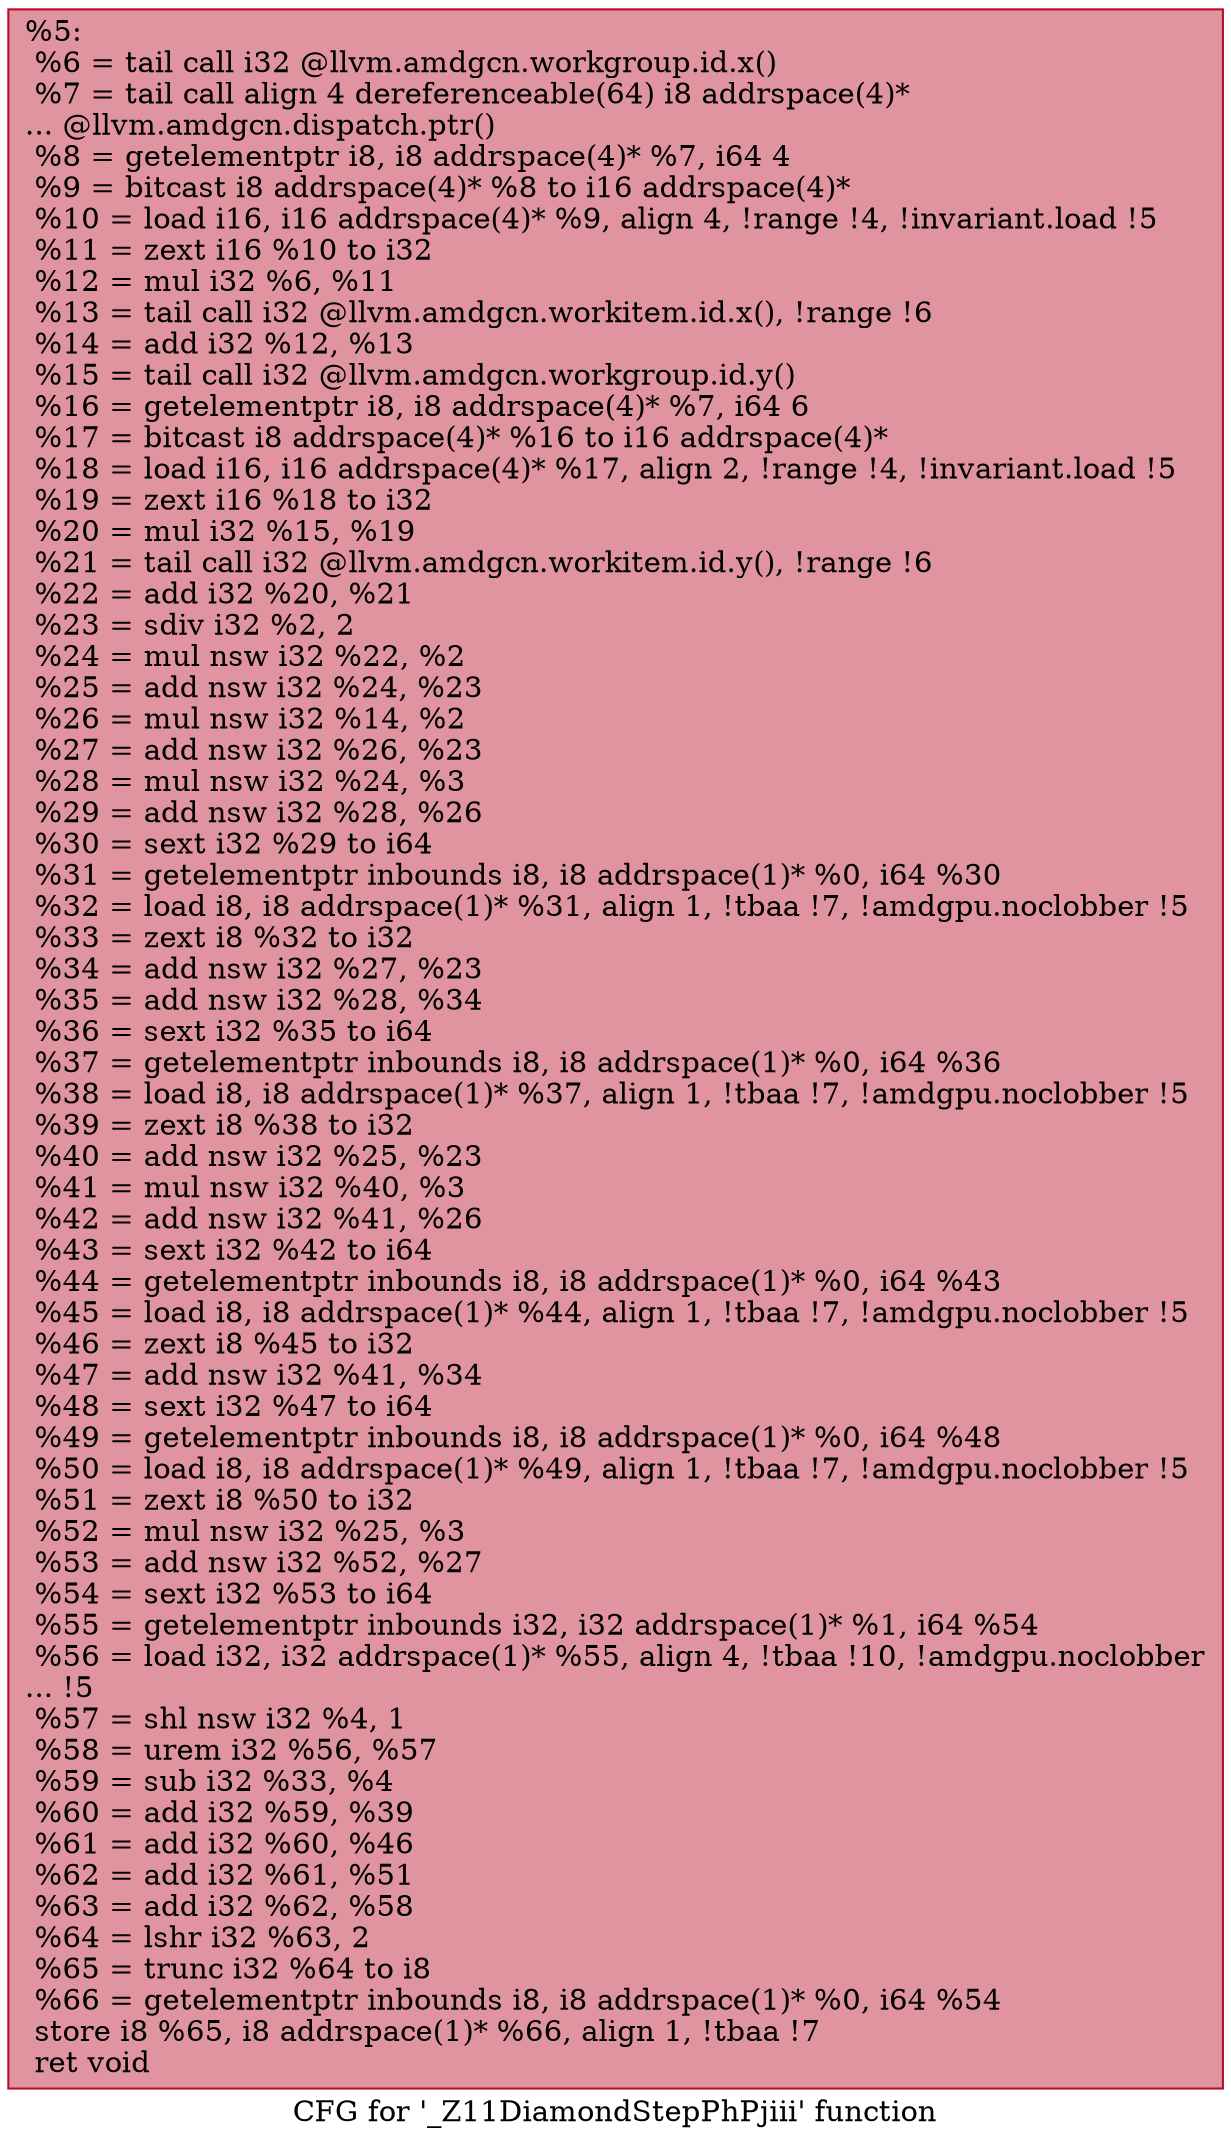 digraph "CFG for '_Z11DiamondStepPhPjiii' function" {
	label="CFG for '_Z11DiamondStepPhPjiii' function";

	Node0x458b7e0 [shape=record,color="#b70d28ff", style=filled, fillcolor="#b70d2870",label="{%5:\l  %6 = tail call i32 @llvm.amdgcn.workgroup.id.x()\l  %7 = tail call align 4 dereferenceable(64) i8 addrspace(4)*\l... @llvm.amdgcn.dispatch.ptr()\l  %8 = getelementptr i8, i8 addrspace(4)* %7, i64 4\l  %9 = bitcast i8 addrspace(4)* %8 to i16 addrspace(4)*\l  %10 = load i16, i16 addrspace(4)* %9, align 4, !range !4, !invariant.load !5\l  %11 = zext i16 %10 to i32\l  %12 = mul i32 %6, %11\l  %13 = tail call i32 @llvm.amdgcn.workitem.id.x(), !range !6\l  %14 = add i32 %12, %13\l  %15 = tail call i32 @llvm.amdgcn.workgroup.id.y()\l  %16 = getelementptr i8, i8 addrspace(4)* %7, i64 6\l  %17 = bitcast i8 addrspace(4)* %16 to i16 addrspace(4)*\l  %18 = load i16, i16 addrspace(4)* %17, align 2, !range !4, !invariant.load !5\l  %19 = zext i16 %18 to i32\l  %20 = mul i32 %15, %19\l  %21 = tail call i32 @llvm.amdgcn.workitem.id.y(), !range !6\l  %22 = add i32 %20, %21\l  %23 = sdiv i32 %2, 2\l  %24 = mul nsw i32 %22, %2\l  %25 = add nsw i32 %24, %23\l  %26 = mul nsw i32 %14, %2\l  %27 = add nsw i32 %26, %23\l  %28 = mul nsw i32 %24, %3\l  %29 = add nsw i32 %28, %26\l  %30 = sext i32 %29 to i64\l  %31 = getelementptr inbounds i8, i8 addrspace(1)* %0, i64 %30\l  %32 = load i8, i8 addrspace(1)* %31, align 1, !tbaa !7, !amdgpu.noclobber !5\l  %33 = zext i8 %32 to i32\l  %34 = add nsw i32 %27, %23\l  %35 = add nsw i32 %28, %34\l  %36 = sext i32 %35 to i64\l  %37 = getelementptr inbounds i8, i8 addrspace(1)* %0, i64 %36\l  %38 = load i8, i8 addrspace(1)* %37, align 1, !tbaa !7, !amdgpu.noclobber !5\l  %39 = zext i8 %38 to i32\l  %40 = add nsw i32 %25, %23\l  %41 = mul nsw i32 %40, %3\l  %42 = add nsw i32 %41, %26\l  %43 = sext i32 %42 to i64\l  %44 = getelementptr inbounds i8, i8 addrspace(1)* %0, i64 %43\l  %45 = load i8, i8 addrspace(1)* %44, align 1, !tbaa !7, !amdgpu.noclobber !5\l  %46 = zext i8 %45 to i32\l  %47 = add nsw i32 %41, %34\l  %48 = sext i32 %47 to i64\l  %49 = getelementptr inbounds i8, i8 addrspace(1)* %0, i64 %48\l  %50 = load i8, i8 addrspace(1)* %49, align 1, !tbaa !7, !amdgpu.noclobber !5\l  %51 = zext i8 %50 to i32\l  %52 = mul nsw i32 %25, %3\l  %53 = add nsw i32 %52, %27\l  %54 = sext i32 %53 to i64\l  %55 = getelementptr inbounds i32, i32 addrspace(1)* %1, i64 %54\l  %56 = load i32, i32 addrspace(1)* %55, align 4, !tbaa !10, !amdgpu.noclobber\l... !5\l  %57 = shl nsw i32 %4, 1\l  %58 = urem i32 %56, %57\l  %59 = sub i32 %33, %4\l  %60 = add i32 %59, %39\l  %61 = add i32 %60, %46\l  %62 = add i32 %61, %51\l  %63 = add i32 %62, %58\l  %64 = lshr i32 %63, 2\l  %65 = trunc i32 %64 to i8\l  %66 = getelementptr inbounds i8, i8 addrspace(1)* %0, i64 %54\l  store i8 %65, i8 addrspace(1)* %66, align 1, !tbaa !7\l  ret void\l}"];
}
